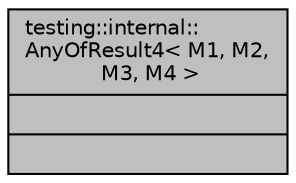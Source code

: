 digraph "testing::internal::AnyOfResult4&lt; M1, M2, M3, M4 &gt;"
{
  edge [fontname="Helvetica",fontsize="10",labelfontname="Helvetica",labelfontsize="10"];
  node [fontname="Helvetica",fontsize="10",shape=record];
  Node1 [label="{testing::internal::\lAnyOfResult4\< M1, M2,\l M3, M4 \>\n||}",height=0.2,width=0.4,color="black", fillcolor="grey75", style="filled", fontcolor="black"];
}
